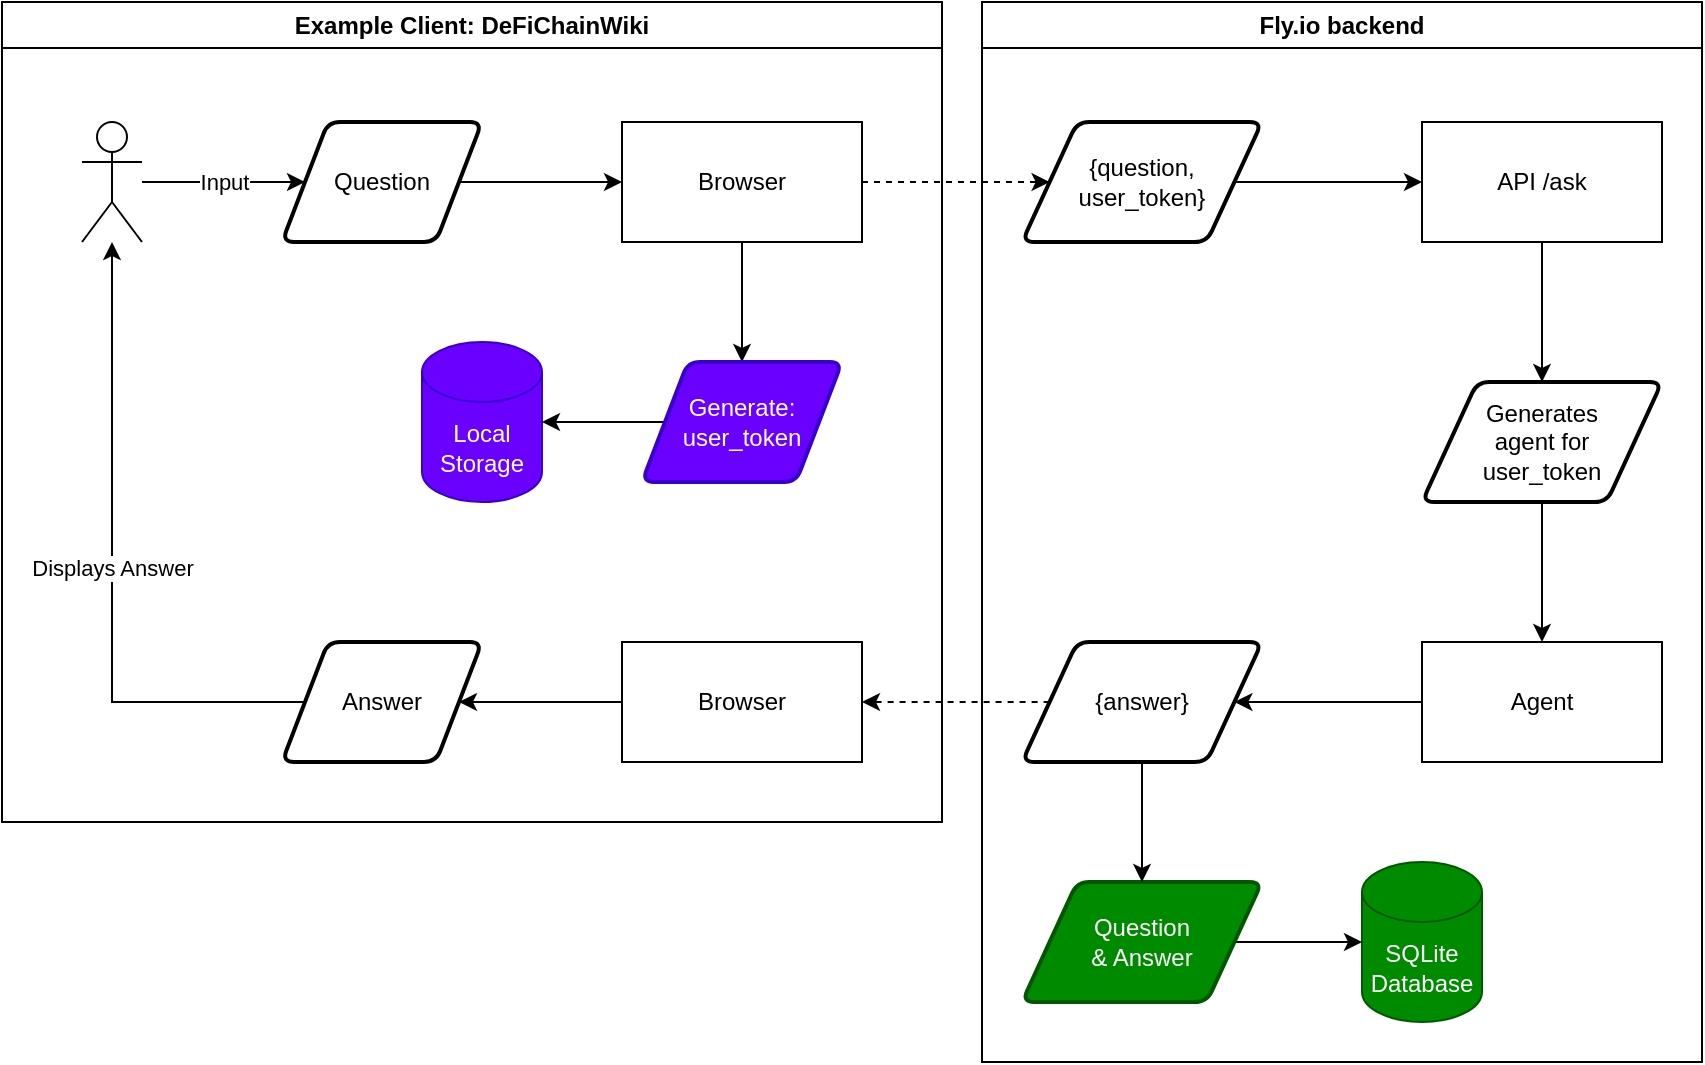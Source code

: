 <mxfile version="21.3.0" type="device">
  <diagram name="Page-1" id="boobHGPxrguEzaFVaxlB">
    <mxGraphModel dx="1595" dy="668" grid="1" gridSize="10" guides="1" tooltips="1" connect="1" arrows="1" fold="1" page="0" pageScale="1" pageWidth="827" pageHeight="1169" math="0" shadow="0">
      <root>
        <mxCell id="0" />
        <mxCell id="1" parent="0" />
        <mxCell id="43kQx5Z-7fdRml2MFiNv-5" value="Input" style="edgeStyle=orthogonalEdgeStyle;rounded=0;orthogonalLoop=1;jettySize=auto;html=1;" parent="1" source="43kQx5Z-7fdRml2MFiNv-3" target="43kQx5Z-7fdRml2MFiNv-4" edge="1">
          <mxGeometry relative="1" as="geometry" />
        </mxCell>
        <mxCell id="43kQx5Z-7fdRml2MFiNv-3" value="" style="shape=umlActor;verticalLabelPosition=bottom;verticalAlign=top;html=1;outlineConnect=0;" parent="1" vertex="1">
          <mxGeometry x="-50" y="210" width="30" height="60" as="geometry" />
        </mxCell>
        <mxCell id="43kQx5Z-7fdRml2MFiNv-7" style="edgeStyle=orthogonalEdgeStyle;rounded=0;orthogonalLoop=1;jettySize=auto;html=1;" parent="1" source="43kQx5Z-7fdRml2MFiNv-4" target="43kQx5Z-7fdRml2MFiNv-6" edge="1">
          <mxGeometry relative="1" as="geometry" />
        </mxCell>
        <mxCell id="43kQx5Z-7fdRml2MFiNv-4" value="Question" style="shape=parallelogram;html=1;strokeWidth=2;perimeter=parallelogramPerimeter;whiteSpace=wrap;rounded=1;arcSize=12;size=0.23;" parent="1" vertex="1">
          <mxGeometry x="50" y="210" width="100" height="60" as="geometry" />
        </mxCell>
        <mxCell id="43kQx5Z-7fdRml2MFiNv-20" style="edgeStyle=orthogonalEdgeStyle;rounded=0;orthogonalLoop=1;jettySize=auto;html=1;" parent="1" source="43kQx5Z-7fdRml2MFiNv-6" target="43kQx5Z-7fdRml2MFiNv-56" edge="1">
          <mxGeometry relative="1" as="geometry">
            <mxPoint x="280" y="330" as="targetPoint" />
          </mxGeometry>
        </mxCell>
        <mxCell id="43kQx5Z-7fdRml2MFiNv-23" value="" style="edgeStyle=orthogonalEdgeStyle;rounded=0;orthogonalLoop=1;jettySize=auto;html=1;dashed=1;" parent="1" source="43kQx5Z-7fdRml2MFiNv-6" target="43kQx5Z-7fdRml2MFiNv-58" edge="1">
          <mxGeometry relative="1" as="geometry">
            <mxPoint x="430" y="240" as="targetPoint" />
          </mxGeometry>
        </mxCell>
        <mxCell id="43kQx5Z-7fdRml2MFiNv-6" value="Browser" style="rounded=0;whiteSpace=wrap;html=1;" parent="1" vertex="1">
          <mxGeometry x="220" y="210" width="120" height="60" as="geometry" />
        </mxCell>
        <mxCell id="43kQx5Z-7fdRml2MFiNv-18" value="Local Storage" style="shape=cylinder3;whiteSpace=wrap;html=1;boundedLbl=1;backgroundOutline=1;size=15;fillColor=#6a00ff;fontColor=#ffffff;strokeColor=#3700CC;" parent="1" vertex="1">
          <mxGeometry x="120" y="320" width="60" height="80" as="geometry" />
        </mxCell>
        <mxCell id="43kQx5Z-7fdRml2MFiNv-25" value="" style="edgeStyle=orthogonalEdgeStyle;rounded=0;orthogonalLoop=1;jettySize=auto;html=1;" parent="1" source="43kQx5Z-7fdRml2MFiNv-58" target="43kQx5Z-7fdRml2MFiNv-24" edge="1">
          <mxGeometry relative="1" as="geometry">
            <mxPoint x="530" y="240" as="sourcePoint" />
          </mxGeometry>
        </mxCell>
        <mxCell id="43kQx5Z-7fdRml2MFiNv-60" style="edgeStyle=orthogonalEdgeStyle;rounded=0;orthogonalLoop=1;jettySize=auto;html=1;" parent="1" source="43kQx5Z-7fdRml2MFiNv-24" target="43kQx5Z-7fdRml2MFiNv-59" edge="1">
          <mxGeometry relative="1" as="geometry" />
        </mxCell>
        <mxCell id="43kQx5Z-7fdRml2MFiNv-24" value="API /ask" style="whiteSpace=wrap;html=1;rounded=0;" parent="1" vertex="1">
          <mxGeometry x="620" y="210" width="120" height="60" as="geometry" />
        </mxCell>
        <mxCell id="43kQx5Z-7fdRml2MFiNv-67" style="edgeStyle=orthogonalEdgeStyle;rounded=0;orthogonalLoop=1;jettySize=auto;html=1;" parent="1" source="43kQx5Z-7fdRml2MFiNv-28" target="43kQx5Z-7fdRml2MFiNv-66" edge="1">
          <mxGeometry relative="1" as="geometry" />
        </mxCell>
        <mxCell id="43kQx5Z-7fdRml2MFiNv-28" value="Agent" style="whiteSpace=wrap;html=1;rounded=0;" parent="1" vertex="1">
          <mxGeometry x="620" y="470" width="120" height="60" as="geometry" />
        </mxCell>
        <mxCell id="43kQx5Z-7fdRml2MFiNv-37" value="SQLite Database" style="shape=cylinder3;whiteSpace=wrap;html=1;boundedLbl=1;backgroundOutline=1;size=15;fillColor=#008a00;fontColor=#ffffff;strokeColor=#005700;" parent="1" vertex="1">
          <mxGeometry x="590" y="580" width="60" height="80" as="geometry" />
        </mxCell>
        <mxCell id="43kQx5Z-7fdRml2MFiNv-43" style="edgeStyle=orthogonalEdgeStyle;rounded=0;orthogonalLoop=1;jettySize=auto;html=1;" parent="1" source="43kQx5Z-7fdRml2MFiNv-75" target="43kQx5Z-7fdRml2MFiNv-3" edge="1">
          <mxGeometry relative="1" as="geometry">
            <mxPoint x="-120" y="600" as="sourcePoint" />
          </mxGeometry>
        </mxCell>
        <mxCell id="43kQx5Z-7fdRml2MFiNv-44" value="Displays Answer" style="edgeLabel;html=1;align=center;verticalAlign=middle;resizable=0;points=[];" parent="43kQx5Z-7fdRml2MFiNv-43" vertex="1" connectable="0">
          <mxGeometry relative="1" as="geometry">
            <mxPoint as="offset" />
          </mxGeometry>
        </mxCell>
        <mxCell id="43kQx5Z-7fdRml2MFiNv-76" style="edgeStyle=orthogonalEdgeStyle;rounded=0;orthogonalLoop=1;jettySize=auto;html=1;" parent="1" source="43kQx5Z-7fdRml2MFiNv-41" target="43kQx5Z-7fdRml2MFiNv-75" edge="1">
          <mxGeometry relative="1" as="geometry" />
        </mxCell>
        <mxCell id="43kQx5Z-7fdRml2MFiNv-41" value="Browser" style="rounded=0;whiteSpace=wrap;html=1;" parent="1" vertex="1">
          <mxGeometry x="220" y="470" width="120" height="60" as="geometry" />
        </mxCell>
        <mxCell id="43kQx5Z-7fdRml2MFiNv-57" style="edgeStyle=orthogonalEdgeStyle;rounded=0;orthogonalLoop=1;jettySize=auto;html=1;" parent="1" source="43kQx5Z-7fdRml2MFiNv-56" target="43kQx5Z-7fdRml2MFiNv-18" edge="1">
          <mxGeometry relative="1" as="geometry" />
        </mxCell>
        <mxCell id="43kQx5Z-7fdRml2MFiNv-56" value="Generate:&lt;br&gt;user_token" style="shape=parallelogram;html=1;strokeWidth=2;perimeter=parallelogramPerimeter;whiteSpace=wrap;rounded=1;arcSize=12;size=0.23;fillColor=#6a00ff;fontColor=#ffffff;strokeColor=#3700CC;" parent="1" vertex="1">
          <mxGeometry x="230" y="330" width="100" height="60" as="geometry" />
        </mxCell>
        <mxCell id="43kQx5Z-7fdRml2MFiNv-58" value="{question,&lt;br&gt;user_token}" style="shape=parallelogram;html=1;strokeWidth=2;perimeter=parallelogramPerimeter;whiteSpace=wrap;rounded=1;arcSize=12;size=0.23;" parent="1" vertex="1">
          <mxGeometry x="420" y="210" width="120" height="60" as="geometry" />
        </mxCell>
        <mxCell id="43kQx5Z-7fdRml2MFiNv-61" style="edgeStyle=orthogonalEdgeStyle;rounded=0;orthogonalLoop=1;jettySize=auto;html=1;" parent="1" source="43kQx5Z-7fdRml2MFiNv-59" target="43kQx5Z-7fdRml2MFiNv-28" edge="1">
          <mxGeometry relative="1" as="geometry" />
        </mxCell>
        <mxCell id="43kQx5Z-7fdRml2MFiNv-59" value="Generates&lt;br&gt;agent for&lt;br&gt;user_token" style="shape=parallelogram;html=1;strokeWidth=2;perimeter=parallelogramPerimeter;whiteSpace=wrap;rounded=1;arcSize=12;size=0.23;" parent="1" vertex="1">
          <mxGeometry x="620" y="340" width="120" height="60" as="geometry" />
        </mxCell>
        <mxCell id="43kQx5Z-7fdRml2MFiNv-65" style="edgeStyle=orthogonalEdgeStyle;rounded=0;orthogonalLoop=1;jettySize=auto;html=1;" parent="1" source="43kQx5Z-7fdRml2MFiNv-63" target="43kQx5Z-7fdRml2MFiNv-37" edge="1">
          <mxGeometry relative="1" as="geometry" />
        </mxCell>
        <mxCell id="43kQx5Z-7fdRml2MFiNv-63" value="Question&lt;br&gt;&amp;amp; Answer" style="shape=parallelogram;html=1;strokeWidth=2;perimeter=parallelogramPerimeter;whiteSpace=wrap;rounded=1;arcSize=12;size=0.23;fillColor=#008a00;fontColor=#ffffff;strokeColor=#005700;" parent="1" vertex="1">
          <mxGeometry x="420" y="590" width="120" height="60" as="geometry" />
        </mxCell>
        <mxCell id="43kQx5Z-7fdRml2MFiNv-69" style="edgeStyle=orthogonalEdgeStyle;rounded=0;orthogonalLoop=1;jettySize=auto;html=1;dashed=1;" parent="1" source="43kQx5Z-7fdRml2MFiNv-66" target="43kQx5Z-7fdRml2MFiNv-41" edge="1">
          <mxGeometry relative="1" as="geometry" />
        </mxCell>
        <mxCell id="43kQx5Z-7fdRml2MFiNv-70" style="edgeStyle=orthogonalEdgeStyle;rounded=0;orthogonalLoop=1;jettySize=auto;html=1;" parent="1" source="43kQx5Z-7fdRml2MFiNv-66" target="43kQx5Z-7fdRml2MFiNv-63" edge="1">
          <mxGeometry relative="1" as="geometry" />
        </mxCell>
        <mxCell id="43kQx5Z-7fdRml2MFiNv-66" value="{answer}" style="shape=parallelogram;html=1;strokeWidth=2;perimeter=parallelogramPerimeter;whiteSpace=wrap;rounded=1;arcSize=12;size=0.23;" parent="1" vertex="1">
          <mxGeometry x="420" y="470" width="120" height="60" as="geometry" />
        </mxCell>
        <mxCell id="43kQx5Z-7fdRml2MFiNv-75" value="Answer" style="shape=parallelogram;html=1;strokeWidth=2;perimeter=parallelogramPerimeter;whiteSpace=wrap;rounded=1;arcSize=12;size=0.23;" parent="1" vertex="1">
          <mxGeometry x="50" y="470" width="100" height="60" as="geometry" />
        </mxCell>
        <mxCell id="krfEyLVwQq1KCgLUG3NH-1" value="Example Client: DeFiChainWiki" style="swimlane;whiteSpace=wrap;html=1;" vertex="1" parent="1">
          <mxGeometry x="-90" y="150" width="470" height="410" as="geometry">
            <mxRectangle x="-100" y="160" width="140" height="30" as="alternateBounds" />
          </mxGeometry>
        </mxCell>
        <mxCell id="krfEyLVwQq1KCgLUG3NH-2" value="Fly.io backend" style="swimlane;whiteSpace=wrap;html=1;" vertex="1" parent="1">
          <mxGeometry x="400" y="150" width="360" height="530" as="geometry">
            <mxRectangle x="-100" y="160" width="140" height="30" as="alternateBounds" />
          </mxGeometry>
        </mxCell>
      </root>
    </mxGraphModel>
  </diagram>
</mxfile>
